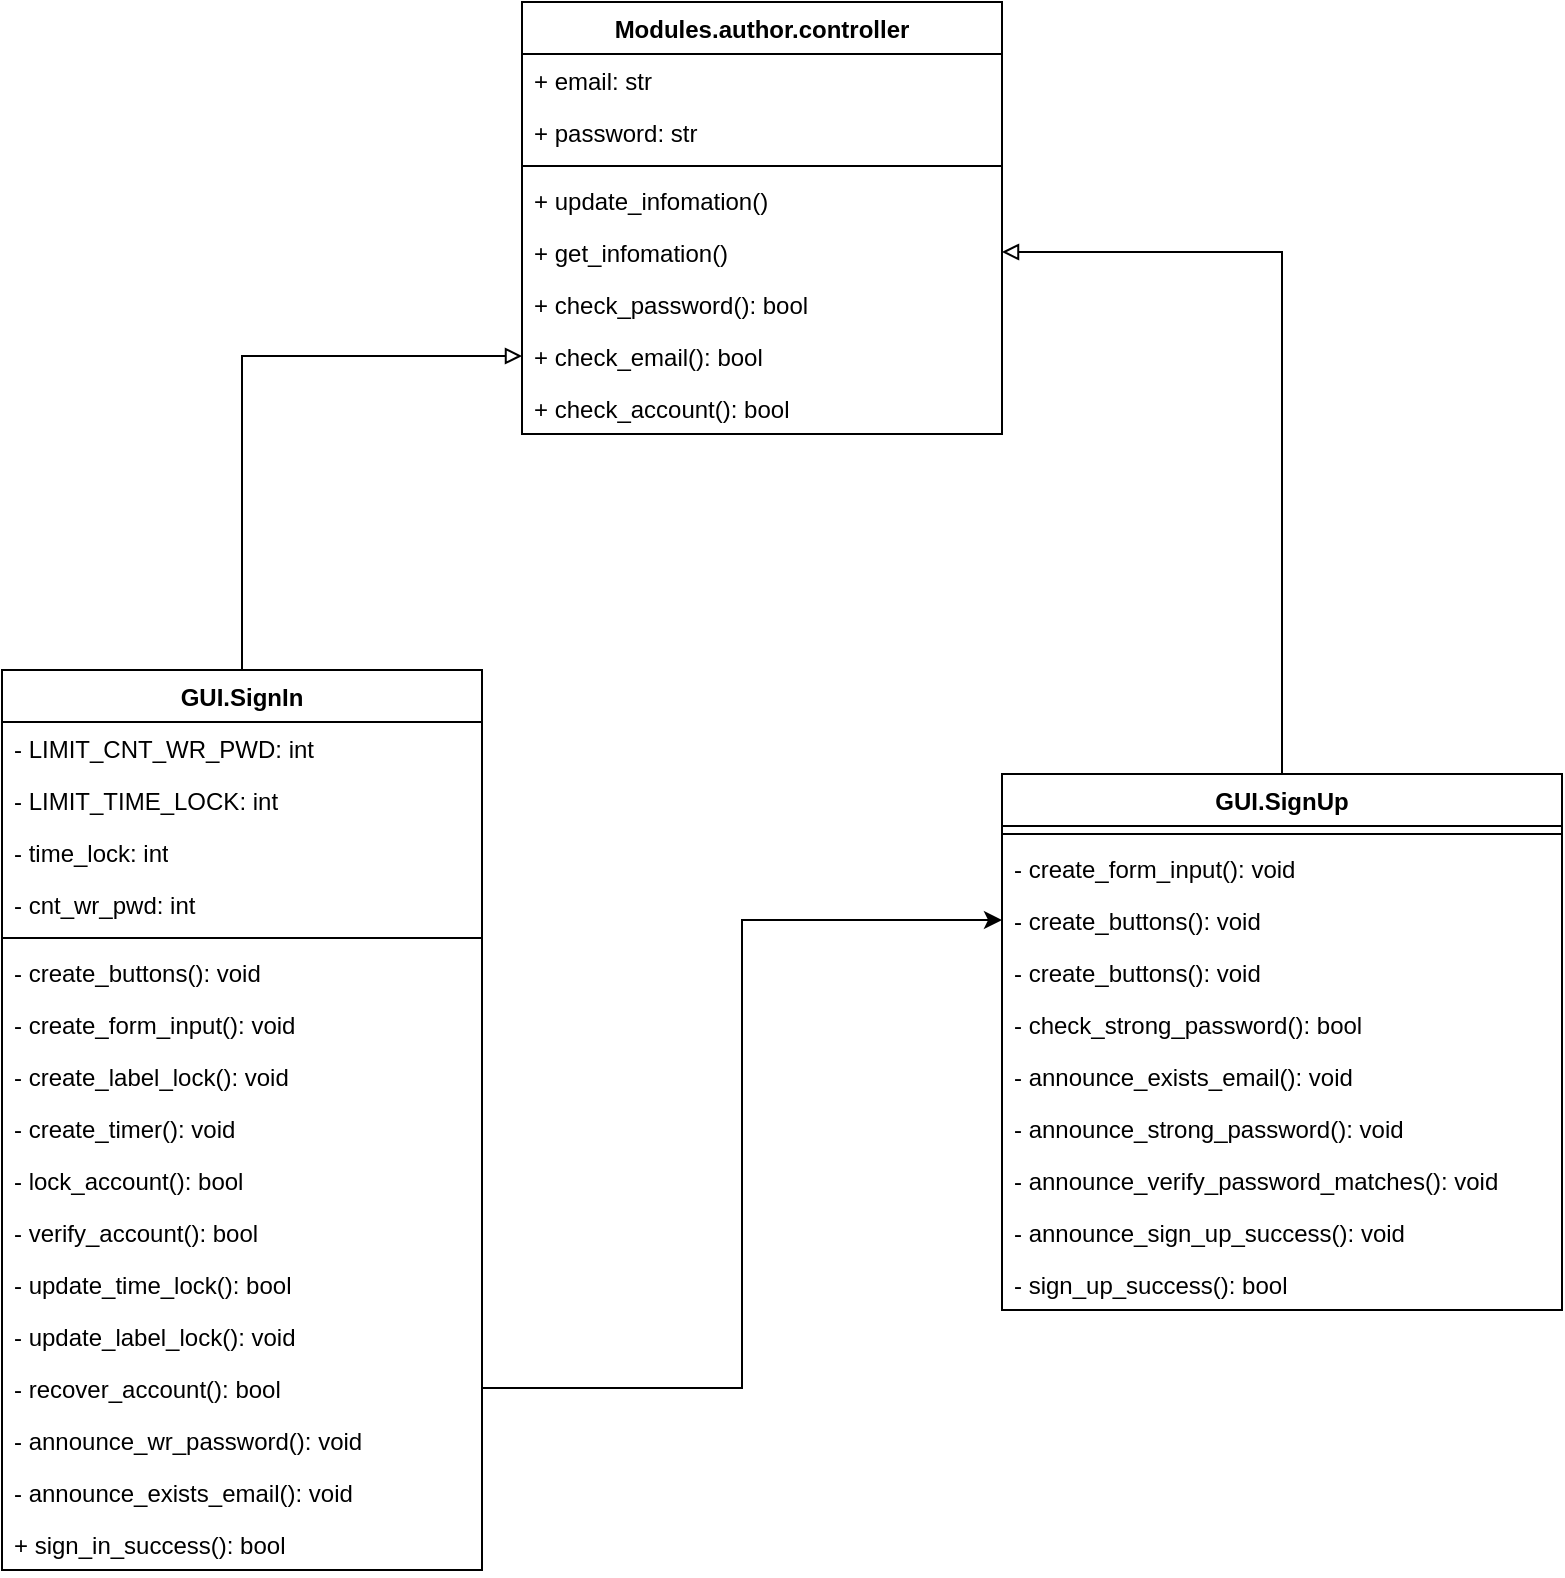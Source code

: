 <mxfile version="27.0.9">
  <diagram name="Page-1" id="cXhuqVkq4VBruBqQaKmM">
    <mxGraphModel dx="1373" dy="979" grid="1" gridSize="10" guides="1" tooltips="1" connect="1" arrows="1" fold="1" page="1" pageScale="1" pageWidth="827" pageHeight="1169" math="0" shadow="0">
      <root>
        <mxCell id="0" />
        <mxCell id="1" parent="0" />
        <mxCell id="3xmvVedR_sUkYUCO-lzr-67" style="edgeStyle=orthogonalEdgeStyle;rounded=0;orthogonalLoop=1;jettySize=auto;html=1;exitX=0.5;exitY=0;exitDx=0;exitDy=0;entryX=0;entryY=0.5;entryDx=0;entryDy=0;endArrow=block;endFill=0;" edge="1" parent="1" source="3xmvVedR_sUkYUCO-lzr-2" target="3xmvVedR_sUkYUCO-lzr-31">
          <mxGeometry relative="1" as="geometry" />
        </mxCell>
        <mxCell id="3xmvVedR_sUkYUCO-lzr-2" value="GUI.SignIn" style="swimlane;fontStyle=1;align=center;verticalAlign=top;childLayout=stackLayout;horizontal=1;startSize=26;horizontalStack=0;resizeParent=1;resizeParentMax=0;resizeLast=0;collapsible=1;marginBottom=0;whiteSpace=wrap;html=1;" vertex="1" parent="1">
          <mxGeometry x="-500" y="464" width="240" height="450" as="geometry" />
        </mxCell>
        <mxCell id="3xmvVedR_sUkYUCO-lzr-11" value="- LIMIT_CNT_WR_PWD: int" style="text;strokeColor=none;fillColor=none;align=left;verticalAlign=top;spacingLeft=4;spacingRight=4;overflow=hidden;rotatable=0;points=[[0,0.5],[1,0.5]];portConstraint=eastwest;whiteSpace=wrap;html=1;" vertex="1" parent="3xmvVedR_sUkYUCO-lzr-2">
          <mxGeometry y="26" width="240" height="26" as="geometry" />
        </mxCell>
        <mxCell id="3xmvVedR_sUkYUCO-lzr-75" value="- LIMIT_TIME_LOCK: int" style="text;strokeColor=none;fillColor=none;align=left;verticalAlign=top;spacingLeft=4;spacingRight=4;overflow=hidden;rotatable=0;points=[[0,0.5],[1,0.5]];portConstraint=eastwest;whiteSpace=wrap;html=1;" vertex="1" parent="3xmvVedR_sUkYUCO-lzr-2">
          <mxGeometry y="52" width="240" height="26" as="geometry" />
        </mxCell>
        <mxCell id="3xmvVedR_sUkYUCO-lzr-3" value="- time_lock: int" style="text;strokeColor=none;fillColor=none;align=left;verticalAlign=top;spacingLeft=4;spacingRight=4;overflow=hidden;rotatable=0;points=[[0,0.5],[1,0.5]];portConstraint=eastwest;whiteSpace=wrap;html=1;" vertex="1" parent="3xmvVedR_sUkYUCO-lzr-2">
          <mxGeometry y="78" width="240" height="26" as="geometry" />
        </mxCell>
        <mxCell id="3xmvVedR_sUkYUCO-lzr-76" value="- cnt_wr_pwd: int" style="text;strokeColor=none;fillColor=none;align=left;verticalAlign=top;spacingLeft=4;spacingRight=4;overflow=hidden;rotatable=0;points=[[0,0.5],[1,0.5]];portConstraint=eastwest;whiteSpace=wrap;html=1;" vertex="1" parent="3xmvVedR_sUkYUCO-lzr-2">
          <mxGeometry y="104" width="240" height="26" as="geometry" />
        </mxCell>
        <mxCell id="3xmvVedR_sUkYUCO-lzr-4" value="" style="line;strokeWidth=1;fillColor=none;align=left;verticalAlign=middle;spacingTop=-1;spacingLeft=3;spacingRight=3;rotatable=0;labelPosition=right;points=[];portConstraint=eastwest;strokeColor=inherit;" vertex="1" parent="3xmvVedR_sUkYUCO-lzr-2">
          <mxGeometry y="130" width="240" height="8" as="geometry" />
        </mxCell>
        <mxCell id="3xmvVedR_sUkYUCO-lzr-64" value="- create_buttons(): void" style="text;strokeColor=none;fillColor=none;align=left;verticalAlign=top;spacingLeft=4;spacingRight=4;overflow=hidden;rotatable=0;points=[[0,0.5],[1,0.5]];portConstraint=eastwest;whiteSpace=wrap;html=1;" vertex="1" parent="3xmvVedR_sUkYUCO-lzr-2">
          <mxGeometry y="138" width="240" height="26" as="geometry" />
        </mxCell>
        <mxCell id="3xmvVedR_sUkYUCO-lzr-35" value="- create_form_input(): void" style="text;strokeColor=none;fillColor=none;align=left;verticalAlign=top;spacingLeft=4;spacingRight=4;overflow=hidden;rotatable=0;points=[[0,0.5],[1,0.5]];portConstraint=eastwest;whiteSpace=wrap;html=1;" vertex="1" parent="3xmvVedR_sUkYUCO-lzr-2">
          <mxGeometry y="164" width="240" height="26" as="geometry" />
        </mxCell>
        <mxCell id="3xmvVedR_sUkYUCO-lzr-77" value="- create_label_lock(): void" style="text;strokeColor=none;fillColor=none;align=left;verticalAlign=top;spacingLeft=4;spacingRight=4;overflow=hidden;rotatable=0;points=[[0,0.5],[1,0.5]];portConstraint=eastwest;whiteSpace=wrap;html=1;" vertex="1" parent="3xmvVedR_sUkYUCO-lzr-2">
          <mxGeometry y="190" width="240" height="26" as="geometry" />
        </mxCell>
        <mxCell id="3xmvVedR_sUkYUCO-lzr-78" value="- create_timer(): void" style="text;strokeColor=none;fillColor=none;align=left;verticalAlign=top;spacingLeft=4;spacingRight=4;overflow=hidden;rotatable=0;points=[[0,0.5],[1,0.5]];portConstraint=eastwest;whiteSpace=wrap;html=1;" vertex="1" parent="3xmvVedR_sUkYUCO-lzr-2">
          <mxGeometry y="216" width="240" height="26" as="geometry" />
        </mxCell>
        <mxCell id="3xmvVedR_sUkYUCO-lzr-5" value="- lock_account(): bool" style="text;strokeColor=none;fillColor=none;align=left;verticalAlign=top;spacingLeft=4;spacingRight=4;overflow=hidden;rotatable=0;points=[[0,0.5],[1,0.5]];portConstraint=eastwest;whiteSpace=wrap;html=1;" vertex="1" parent="3xmvVedR_sUkYUCO-lzr-2">
          <mxGeometry y="242" width="240" height="26" as="geometry" />
        </mxCell>
        <mxCell id="3xmvVedR_sUkYUCO-lzr-79" value="- verify_account(): bool" style="text;strokeColor=none;fillColor=none;align=left;verticalAlign=top;spacingLeft=4;spacingRight=4;overflow=hidden;rotatable=0;points=[[0,0.5],[1,0.5]];portConstraint=eastwest;whiteSpace=wrap;html=1;" vertex="1" parent="3xmvVedR_sUkYUCO-lzr-2">
          <mxGeometry y="268" width="240" height="26" as="geometry" />
        </mxCell>
        <mxCell id="3xmvVedR_sUkYUCO-lzr-80" value="- update_time_lock(): bool" style="text;strokeColor=none;fillColor=none;align=left;verticalAlign=top;spacingLeft=4;spacingRight=4;overflow=hidden;rotatable=0;points=[[0,0.5],[1,0.5]];portConstraint=eastwest;whiteSpace=wrap;html=1;" vertex="1" parent="3xmvVedR_sUkYUCO-lzr-2">
          <mxGeometry y="294" width="240" height="26" as="geometry" />
        </mxCell>
        <mxCell id="3xmvVedR_sUkYUCO-lzr-37" value="- update_label_lock(): void" style="text;strokeColor=none;fillColor=none;align=left;verticalAlign=top;spacingLeft=4;spacingRight=4;overflow=hidden;rotatable=0;points=[[0,0.5],[1,0.5]];portConstraint=eastwest;whiteSpace=wrap;html=1;" vertex="1" parent="3xmvVedR_sUkYUCO-lzr-2">
          <mxGeometry y="320" width="240" height="26" as="geometry" />
        </mxCell>
        <mxCell id="3xmvVedR_sUkYUCO-lzr-24" value="- recover_account(): bool" style="text;strokeColor=none;fillColor=none;align=left;verticalAlign=top;spacingLeft=4;spacingRight=4;overflow=hidden;rotatable=0;points=[[0,0.5],[1,0.5]];portConstraint=eastwest;whiteSpace=wrap;html=1;" vertex="1" parent="3xmvVedR_sUkYUCO-lzr-2">
          <mxGeometry y="346" width="240" height="26" as="geometry" />
        </mxCell>
        <mxCell id="3xmvVedR_sUkYUCO-lzr-65" value="- announce_wr_password(): void" style="text;strokeColor=none;fillColor=none;align=left;verticalAlign=top;spacingLeft=4;spacingRight=4;overflow=hidden;rotatable=0;points=[[0,0.5],[1,0.5]];portConstraint=eastwest;whiteSpace=wrap;html=1;" vertex="1" parent="3xmvVedR_sUkYUCO-lzr-2">
          <mxGeometry y="372" width="240" height="26" as="geometry" />
        </mxCell>
        <mxCell id="3xmvVedR_sUkYUCO-lzr-36" value="- announce_exists_email(): void" style="text;strokeColor=none;fillColor=none;align=left;verticalAlign=top;spacingLeft=4;spacingRight=4;overflow=hidden;rotatable=0;points=[[0,0.5],[1,0.5]];portConstraint=eastwest;whiteSpace=wrap;html=1;" vertex="1" parent="3xmvVedR_sUkYUCO-lzr-2">
          <mxGeometry y="398" width="240" height="26" as="geometry" />
        </mxCell>
        <mxCell id="3xmvVedR_sUkYUCO-lzr-32" value="+ sign_in_success(): bool" style="text;strokeColor=none;fillColor=none;align=left;verticalAlign=top;spacingLeft=4;spacingRight=4;overflow=hidden;rotatable=0;points=[[0,0.5],[1,0.5]];portConstraint=eastwest;whiteSpace=wrap;html=1;" vertex="1" parent="3xmvVedR_sUkYUCO-lzr-2">
          <mxGeometry y="424" width="240" height="26" as="geometry" />
        </mxCell>
        <mxCell id="3xmvVedR_sUkYUCO-lzr-69" style="edgeStyle=orthogonalEdgeStyle;rounded=0;orthogonalLoop=1;jettySize=auto;html=1;exitX=0.5;exitY=0;exitDx=0;exitDy=0;entryX=1;entryY=0.5;entryDx=0;entryDy=0;endArrow=block;endFill=0;" edge="1" parent="1" source="3xmvVedR_sUkYUCO-lzr-38" target="3xmvVedR_sUkYUCO-lzr-61">
          <mxGeometry relative="1" as="geometry" />
        </mxCell>
        <mxCell id="3xmvVedR_sUkYUCO-lzr-38" value="GUI.SignUp" style="swimlane;fontStyle=1;align=center;verticalAlign=top;childLayout=stackLayout;horizontal=1;startSize=26;horizontalStack=0;resizeParent=1;resizeParentMax=0;resizeLast=0;collapsible=1;marginBottom=0;whiteSpace=wrap;html=1;" vertex="1" parent="1">
          <mxGeometry y="516" width="280" height="268" as="geometry" />
        </mxCell>
        <mxCell id="3xmvVedR_sUkYUCO-lzr-41" value="" style="line;strokeWidth=1;fillColor=none;align=left;verticalAlign=middle;spacingTop=-1;spacingLeft=3;spacingRight=3;rotatable=0;labelPosition=right;points=[];portConstraint=eastwest;strokeColor=inherit;" vertex="1" parent="3xmvVedR_sUkYUCO-lzr-38">
          <mxGeometry y="26" width="280" height="8" as="geometry" />
        </mxCell>
        <mxCell id="3xmvVedR_sUkYUCO-lzr-49" value="- create_form_input(): void" style="text;strokeColor=none;fillColor=none;align=left;verticalAlign=top;spacingLeft=4;spacingRight=4;overflow=hidden;rotatable=0;points=[[0,0.5],[1,0.5]];portConstraint=eastwest;whiteSpace=wrap;html=1;" vertex="1" parent="3xmvVedR_sUkYUCO-lzr-38">
          <mxGeometry y="34" width="280" height="26" as="geometry" />
        </mxCell>
        <mxCell id="3xmvVedR_sUkYUCO-lzr-50" value="- create_buttons(): void" style="text;strokeColor=none;fillColor=none;align=left;verticalAlign=top;spacingLeft=4;spacingRight=4;overflow=hidden;rotatable=0;points=[[0,0.5],[1,0.5]];portConstraint=eastwest;whiteSpace=wrap;html=1;" vertex="1" parent="3xmvVedR_sUkYUCO-lzr-38">
          <mxGeometry y="60" width="280" height="26" as="geometry" />
        </mxCell>
        <mxCell id="3xmvVedR_sUkYUCO-lzr-63" value="- create_buttons(): void" style="text;strokeColor=none;fillColor=none;align=left;verticalAlign=top;spacingLeft=4;spacingRight=4;overflow=hidden;rotatable=0;points=[[0,0.5],[1,0.5]];portConstraint=eastwest;whiteSpace=wrap;html=1;" vertex="1" parent="3xmvVedR_sUkYUCO-lzr-38">
          <mxGeometry y="86" width="280" height="26" as="geometry" />
        </mxCell>
        <mxCell id="3xmvVedR_sUkYUCO-lzr-62" value="- check_strong_password(): bool" style="text;strokeColor=none;fillColor=none;align=left;verticalAlign=top;spacingLeft=4;spacingRight=4;overflow=hidden;rotatable=0;points=[[0,0.5],[1,0.5]];portConstraint=eastwest;whiteSpace=wrap;html=1;" vertex="1" parent="3xmvVedR_sUkYUCO-lzr-38">
          <mxGeometry y="112" width="280" height="26" as="geometry" />
        </mxCell>
        <mxCell id="3xmvVedR_sUkYUCO-lzr-70" value="- announce_exists_email(): void" style="text;strokeColor=none;fillColor=none;align=left;verticalAlign=top;spacingLeft=4;spacingRight=4;overflow=hidden;rotatable=0;points=[[0,0.5],[1,0.5]];portConstraint=eastwest;whiteSpace=wrap;html=1;" vertex="1" parent="3xmvVedR_sUkYUCO-lzr-38">
          <mxGeometry y="138" width="280" height="26" as="geometry" />
        </mxCell>
        <mxCell id="3xmvVedR_sUkYUCO-lzr-71" value="- announce_strong_password(): void" style="text;strokeColor=none;fillColor=none;align=left;verticalAlign=top;spacingLeft=4;spacingRight=4;overflow=hidden;rotatable=0;points=[[0,0.5],[1,0.5]];portConstraint=eastwest;whiteSpace=wrap;html=1;" vertex="1" parent="3xmvVedR_sUkYUCO-lzr-38">
          <mxGeometry y="164" width="280" height="26" as="geometry" />
        </mxCell>
        <mxCell id="3xmvVedR_sUkYUCO-lzr-73" value="- announce_verify_password_matches(): void" style="text;strokeColor=none;fillColor=none;align=left;verticalAlign=top;spacingLeft=4;spacingRight=4;overflow=hidden;rotatable=0;points=[[0,0.5],[1,0.5]];portConstraint=eastwest;whiteSpace=wrap;html=1;" vertex="1" parent="3xmvVedR_sUkYUCO-lzr-38">
          <mxGeometry y="190" width="280" height="26" as="geometry" />
        </mxCell>
        <mxCell id="3xmvVedR_sUkYUCO-lzr-74" value="- announce_sign_up_success(): void" style="text;strokeColor=none;fillColor=none;align=left;verticalAlign=top;spacingLeft=4;spacingRight=4;overflow=hidden;rotatable=0;points=[[0,0.5],[1,0.5]];portConstraint=eastwest;whiteSpace=wrap;html=1;" vertex="1" parent="3xmvVedR_sUkYUCO-lzr-38">
          <mxGeometry y="216" width="280" height="26" as="geometry" />
        </mxCell>
        <mxCell id="3xmvVedR_sUkYUCO-lzr-72" value="- sign_up_success(): bool" style="text;strokeColor=none;fillColor=none;align=left;verticalAlign=top;spacingLeft=4;spacingRight=4;overflow=hidden;rotatable=0;points=[[0,0.5],[1,0.5]];portConstraint=eastwest;whiteSpace=wrap;html=1;" vertex="1" parent="3xmvVedR_sUkYUCO-lzr-38">
          <mxGeometry y="242" width="280" height="26" as="geometry" />
        </mxCell>
        <mxCell id="3xmvVedR_sUkYUCO-lzr-52" value="Modules.author.controller" style="swimlane;fontStyle=1;align=center;verticalAlign=top;childLayout=stackLayout;horizontal=1;startSize=26;horizontalStack=0;resizeParent=1;resizeParentMax=0;resizeLast=0;collapsible=1;marginBottom=0;whiteSpace=wrap;html=1;" vertex="1" parent="1">
          <mxGeometry x="-240" y="130" width="240" height="216" as="geometry" />
        </mxCell>
        <mxCell id="3xmvVedR_sUkYUCO-lzr-53" value="+ email: str" style="text;strokeColor=none;fillColor=none;align=left;verticalAlign=top;spacingLeft=4;spacingRight=4;overflow=hidden;rotatable=0;points=[[0,0.5],[1,0.5]];portConstraint=eastwest;whiteSpace=wrap;html=1;" vertex="1" parent="3xmvVedR_sUkYUCO-lzr-52">
          <mxGeometry y="26" width="240" height="26" as="geometry" />
        </mxCell>
        <mxCell id="3xmvVedR_sUkYUCO-lzr-56" value="+ password: str" style="text;strokeColor=none;fillColor=none;align=left;verticalAlign=top;spacingLeft=4;spacingRight=4;overflow=hidden;rotatable=0;points=[[0,0.5],[1,0.5]];portConstraint=eastwest;whiteSpace=wrap;html=1;" vertex="1" parent="3xmvVedR_sUkYUCO-lzr-52">
          <mxGeometry y="52" width="240" height="26" as="geometry" />
        </mxCell>
        <mxCell id="3xmvVedR_sUkYUCO-lzr-54" value="" style="line;strokeWidth=1;fillColor=none;align=left;verticalAlign=middle;spacingTop=-1;spacingLeft=3;spacingRight=3;rotatable=0;labelPosition=right;points=[];portConstraint=eastwest;strokeColor=inherit;" vertex="1" parent="3xmvVedR_sUkYUCO-lzr-52">
          <mxGeometry y="78" width="240" height="8" as="geometry" />
        </mxCell>
        <mxCell id="3xmvVedR_sUkYUCO-lzr-55" value="+ update_infomation()" style="text;strokeColor=none;fillColor=none;align=left;verticalAlign=top;spacingLeft=4;spacingRight=4;overflow=hidden;rotatable=0;points=[[0,0.5],[1,0.5]];portConstraint=eastwest;whiteSpace=wrap;html=1;" vertex="1" parent="3xmvVedR_sUkYUCO-lzr-52">
          <mxGeometry y="86" width="240" height="26" as="geometry" />
        </mxCell>
        <mxCell id="3xmvVedR_sUkYUCO-lzr-61" value="+ get_infomation()" style="text;strokeColor=none;fillColor=none;align=left;verticalAlign=top;spacingLeft=4;spacingRight=4;overflow=hidden;rotatable=0;points=[[0,0.5],[1,0.5]];portConstraint=eastwest;whiteSpace=wrap;html=1;" vertex="1" parent="3xmvVedR_sUkYUCO-lzr-52">
          <mxGeometry y="112" width="240" height="26" as="geometry" />
        </mxCell>
        <mxCell id="3xmvVedR_sUkYUCO-lzr-33" value="+ check_password(): bool" style="text;strokeColor=none;fillColor=none;align=left;verticalAlign=top;spacingLeft=4;spacingRight=4;overflow=hidden;rotatable=0;points=[[0,0.5],[1,0.5]];portConstraint=eastwest;whiteSpace=wrap;html=1;" vertex="1" parent="3xmvVedR_sUkYUCO-lzr-52">
          <mxGeometry y="138" width="240" height="26" as="geometry" />
        </mxCell>
        <mxCell id="3xmvVedR_sUkYUCO-lzr-31" value="+ check_email(): bool" style="text;strokeColor=none;fillColor=none;align=left;verticalAlign=top;spacingLeft=4;spacingRight=4;overflow=hidden;rotatable=0;points=[[0,0.5],[1,0.5]];portConstraint=eastwest;whiteSpace=wrap;html=1;" vertex="1" parent="3xmvVedR_sUkYUCO-lzr-52">
          <mxGeometry y="164" width="240" height="26" as="geometry" />
        </mxCell>
        <mxCell id="3xmvVedR_sUkYUCO-lzr-34" value="+ check_account(): bool" style="text;strokeColor=none;fillColor=none;align=left;verticalAlign=top;spacingLeft=4;spacingRight=4;overflow=hidden;rotatable=0;points=[[0,0.5],[1,0.5]];portConstraint=eastwest;whiteSpace=wrap;html=1;" vertex="1" parent="3xmvVedR_sUkYUCO-lzr-52">
          <mxGeometry y="190" width="240" height="26" as="geometry" />
        </mxCell>
        <mxCell id="3xmvVedR_sUkYUCO-lzr-66" style="edgeStyle=orthogonalEdgeStyle;rounded=0;orthogonalLoop=1;jettySize=auto;html=1;exitX=1;exitY=0.5;exitDx=0;exitDy=0;entryX=0;entryY=0.5;entryDx=0;entryDy=0;" edge="1" parent="1" source="3xmvVedR_sUkYUCO-lzr-24" target="3xmvVedR_sUkYUCO-lzr-50">
          <mxGeometry relative="1" as="geometry" />
        </mxCell>
      </root>
    </mxGraphModel>
  </diagram>
</mxfile>
